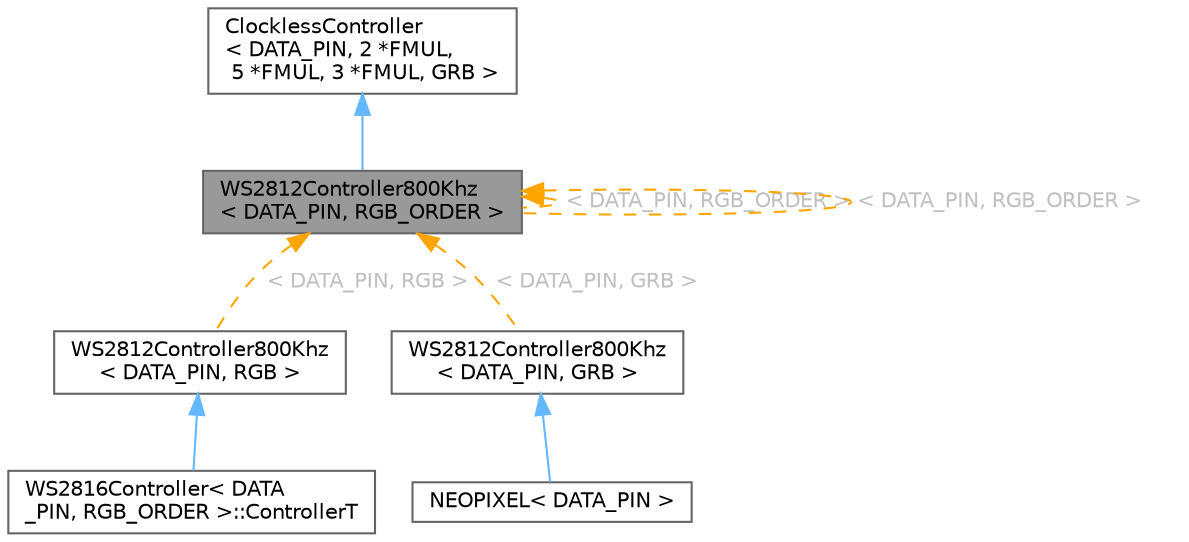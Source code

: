 digraph "WS2812Controller800Khz&lt; DATA_PIN, RGB_ORDER &gt;"
{
 // INTERACTIVE_SVG=YES
 // LATEX_PDF_SIZE
  bgcolor="transparent";
  edge [fontname=Helvetica,fontsize=10,labelfontname=Helvetica,labelfontsize=10];
  node [fontname=Helvetica,fontsize=10,shape=box,height=0.2,width=0.4];
  Node1 [id="Node000001",label="WS2812Controller800Khz\l\< DATA_PIN, RGB_ORDER \>",height=0.2,width=0.4,color="gray40", fillcolor="grey60", style="filled", fontcolor="black",tooltip="WS2812 controller class @ 800 KHz."];
  Node2 -> Node1 [id="edge1_Node000001_Node000002",dir="back",color="steelblue1",style="solid",tooltip=" "];
  Node2 [id="Node000002",label="ClocklessController\l\< DATA_PIN, 2 *FMUL,\l 5 *FMUL, 3 *FMUL, GRB \>",height=0.2,width=0.4,color="gray40", fillcolor="white", style="filled",tooltip=" "];
  Node1 -> Node1 [id="edge2_Node000001_Node000001",dir="back",color="orange",style="dashed",tooltip=" ",label=" \< DATA_PIN, RGB_ORDER \>",fontcolor="grey" ];
  Node1 -> Node3 [id="edge3_Node000001_Node000003",dir="back",color="orange",style="dashed",tooltip=" ",label=" \< DATA_PIN, RGB \>",fontcolor="grey" ];
  Node3 [id="Node000003",label="WS2812Controller800Khz\l\< DATA_PIN, RGB \>",height=0.2,width=0.4,color="gray40", fillcolor="white", style="filled",URL="$de/d9d/class_w_s2812_controller800_khz.html",tooltip=" "];
  Node3 -> Node4 [id="edge4_Node000003_Node000004",dir="back",color="steelblue1",style="solid",tooltip=" "];
  Node4 [id="Node000004",label="WS2816Controller\< DATA\l_PIN, RGB_ORDER \>::ControllerT",height=0.2,width=0.4,color="gray40", fillcolor="white", style="filled",URL="$d5/db3/class_w_s2816_controller_1_1_controller_t.html",tooltip=" "];
  Node1 -> Node1 [id="edge5_Node000001_Node000001",dir="back",color="orange",style="dashed",tooltip=" ",label=" \< DATA_PIN, RGB_ORDER \>",fontcolor="grey" ];
  Node1 -> Node5 [id="edge6_Node000001_Node000005",dir="back",color="orange",style="dashed",tooltip=" ",label=" \< DATA_PIN, GRB \>",fontcolor="grey" ];
  Node5 [id="Node000005",label="WS2812Controller800Khz\l\< DATA_PIN, GRB \>",height=0.2,width=0.4,color="gray40", fillcolor="white", style="filled",URL="$de/d9d/class_w_s2812_controller800_khz.html",tooltip=" "];
  Node5 -> Node6 [id="edge7_Node000005_Node000006",dir="back",color="steelblue1",style="solid",tooltip=" "];
  Node6 [id="Node000006",label="NEOPIXEL\< DATA_PIN \>",height=0.2,width=0.4,color="gray40", fillcolor="white", style="filled",URL="$d5/d5c/class_n_e_o_p_i_x_e_l.html",tooltip="LED controller for WS2812 LEDs with GRB color order."];
}
